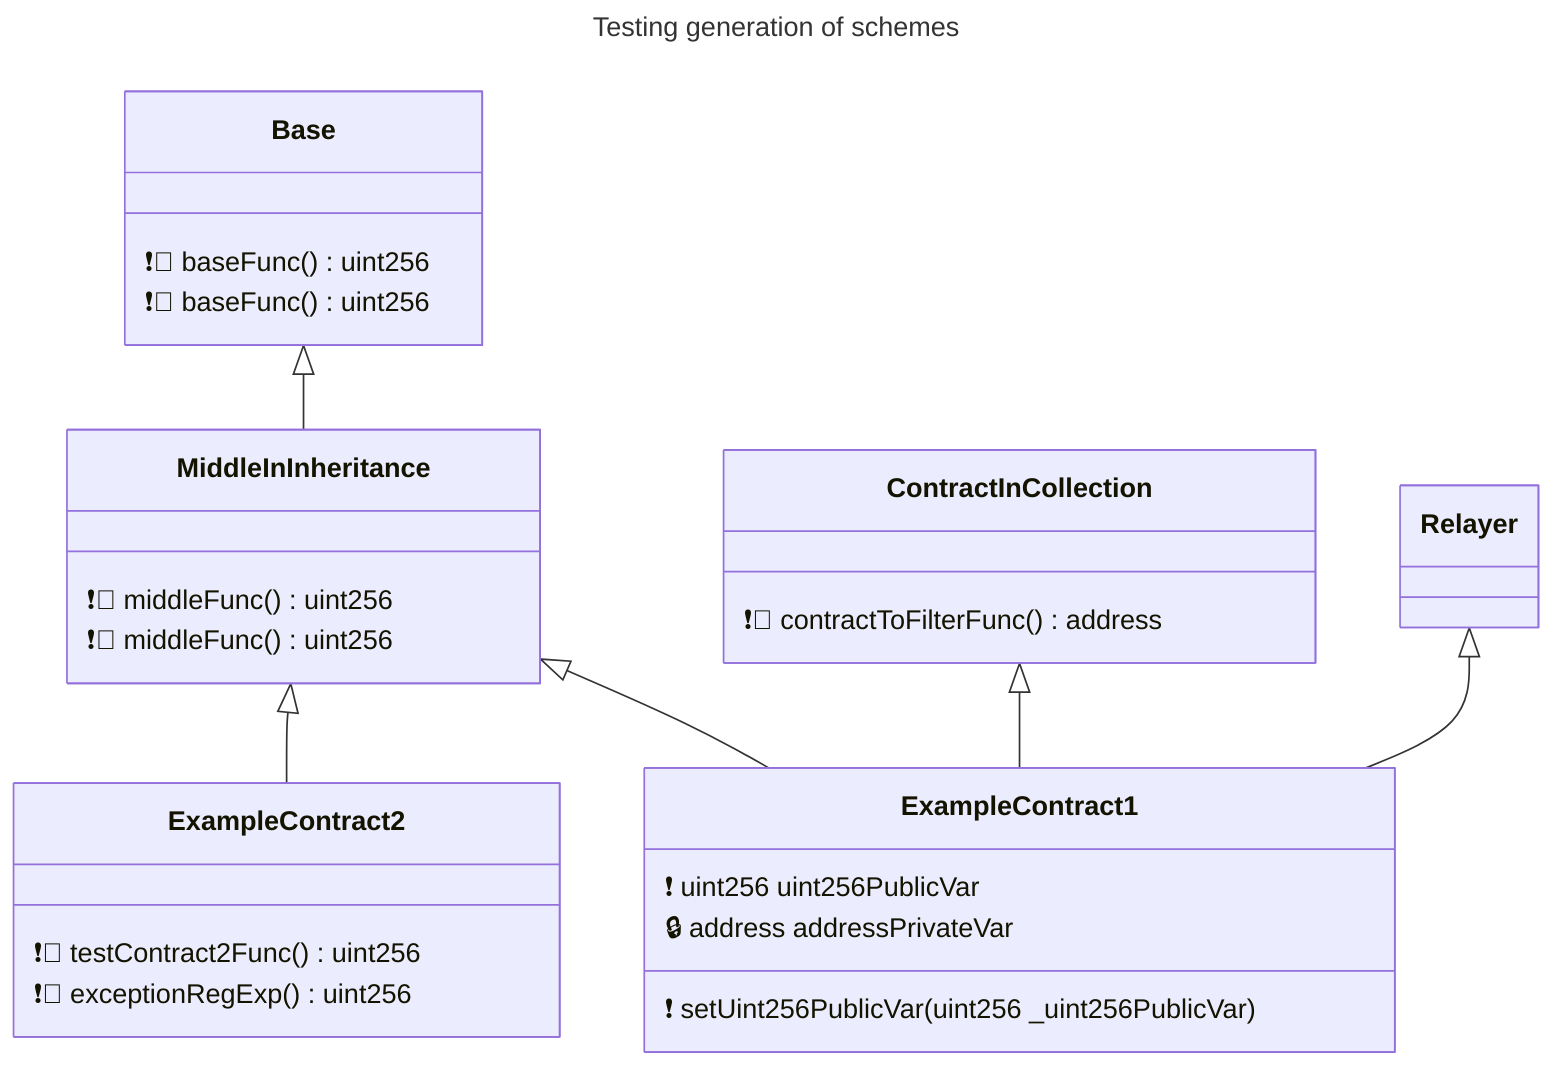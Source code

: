 ---
title: Testing generation of schemes
---
classDiagram

	class Base {
		❗🧮 baseFunc() uint256 
	}

	class MiddleInInheritance {
		❗🧮 middleFunc() uint256 
	}

	class ContractInCollection {
		❗👀 contractToFilterFunc() address 
	}

	class Relayer {
	}

	class ExampleContract1 {
		❗ uint256 uint256PublicVar
		🔒 address addressPrivateVar
		❗ setUint256PublicVar(uint256 _uint256PublicVar) 
	}

	class Base {
		❗🧮 baseFunc() uint256 
	}

	class MiddleInInheritance {
		❗🧮 middleFunc() uint256 
	}

	class ExampleContract2 {
		❗🧮 testContract2Func() uint256 
		❗🧮 exceptionRegExp() uint256 
	}



	Base <|-- MiddleInInheritance

	MiddleInInheritance <|-- ExampleContract1

	ContractInCollection <|-- ExampleContract1

	Relayer <|-- ExampleContract1

	MiddleInInheritance <|-- ExampleContract2